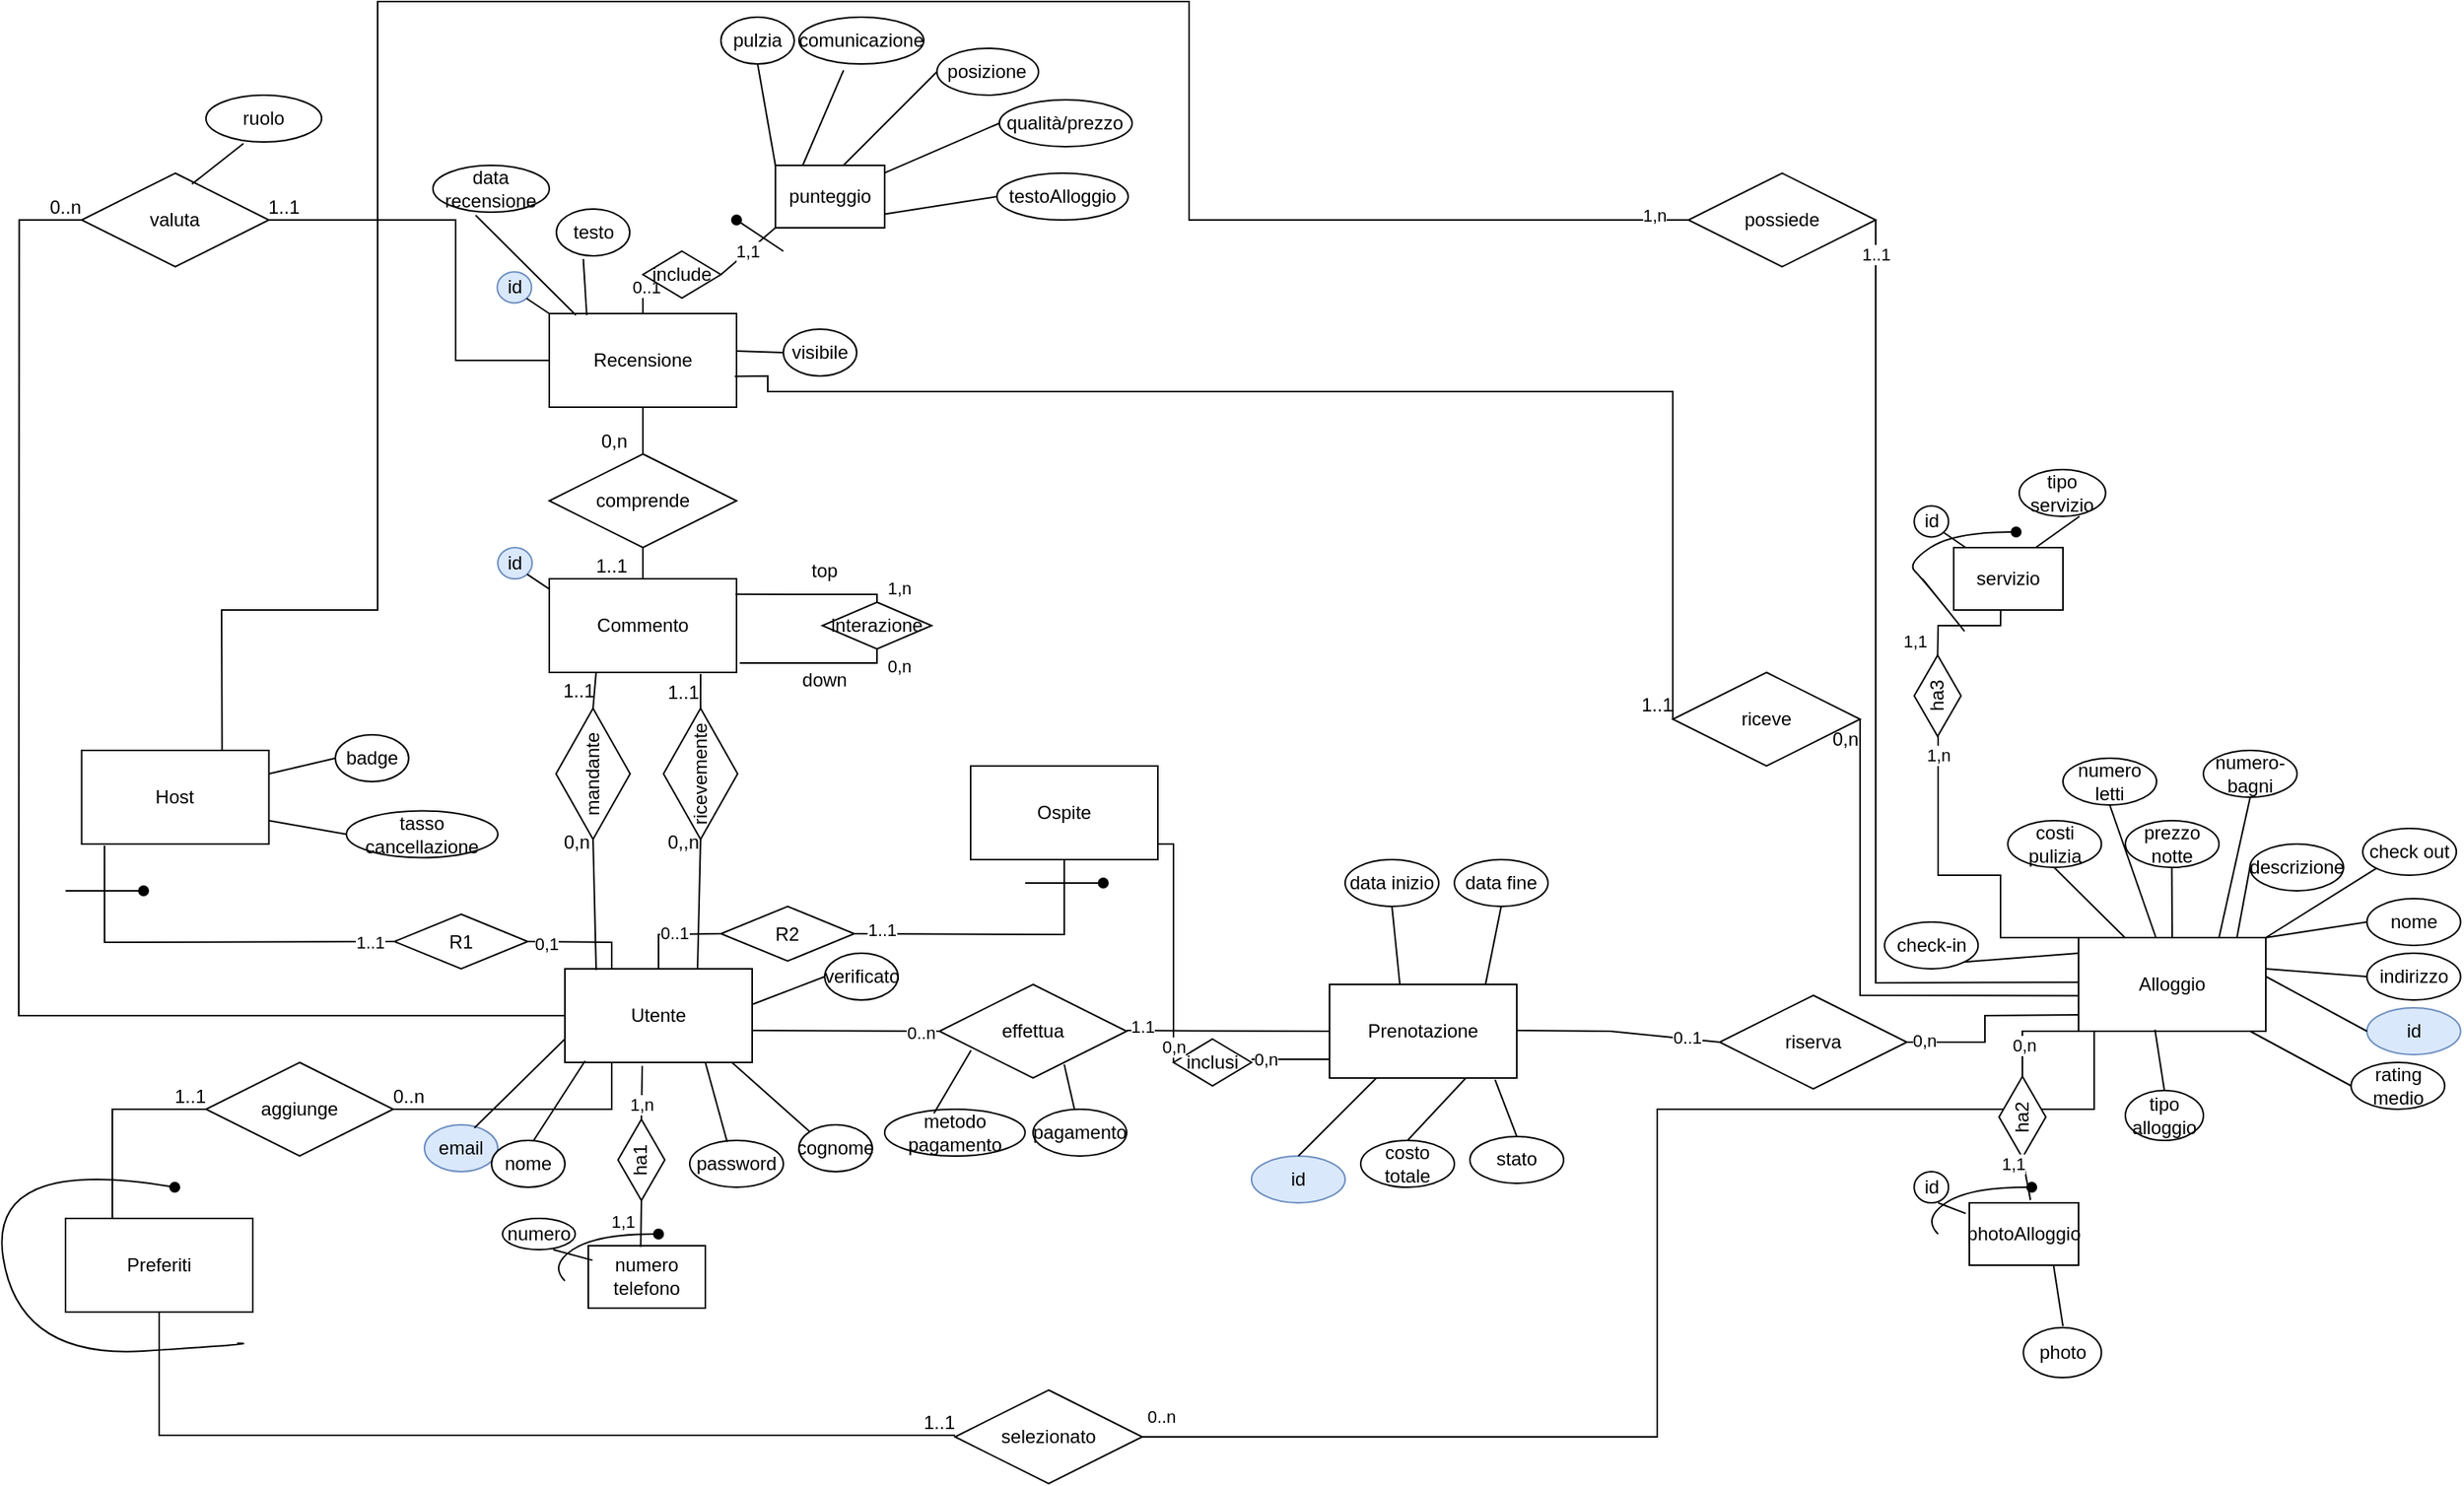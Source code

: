 <mxfile version="20.6.2" type="device"><diagram id="R2lEEEUBdFMjLlhIrx00" name="Page-1"><mxGraphModel dx="1195" dy="620" grid="1" gridSize="10" guides="1" tooltips="1" connect="1" arrows="1" fold="1" page="1" pageScale="1" pageWidth="850" pageHeight="1100" math="0" shadow="0" extFonts="Permanent Marker^https://fonts.googleapis.com/css?family=Permanent+Marker"><root><mxCell id="0"/><mxCell id="1" parent="0"/><mxCell id="AVyPvcWmfiNODIjCDEgU-160" value="aggiunge" style="shape=rhombus;perimeter=rhombusPerimeter;whiteSpace=wrap;html=1;align=center;" parent="1" vertex="1"><mxGeometry x="150" y="820" width="120" height="60" as="geometry"/></mxCell><mxCell id="AVyPvcWmfiNODIjCDEgU-11" value="Alloggio" style="rounded=0;whiteSpace=wrap;html=1;" parent="1" vertex="1"><mxGeometry x="1350.0" y="740" width="120" height="60" as="geometry"/></mxCell><mxCell id="AVyPvcWmfiNODIjCDEgU-12" value="Host" style="rounded=0;whiteSpace=wrap;html=1;" parent="1" vertex="1"><mxGeometry x="70.31" y="620" width="120" height="60" as="geometry"/></mxCell><mxCell id="AVyPvcWmfiNODIjCDEgU-14" value="Ospite" style="rounded=0;whiteSpace=wrap;html=1;" parent="1" vertex="1"><mxGeometry x="640" y="630" width="120" height="60" as="geometry"/></mxCell><mxCell id="AVyPvcWmfiNODIjCDEgU-17" value="Utente" style="rounded=0;whiteSpace=wrap;html=1;" parent="1" vertex="1"><mxGeometry x="380" y="760" width="120" height="60" as="geometry"/></mxCell><mxCell id="AVyPvcWmfiNODIjCDEgU-19" value="Prenotazione" style="rounded=0;whiteSpace=wrap;html=1;" parent="1" vertex="1"><mxGeometry x="870" y="770" width="120" height="60" as="geometry"/></mxCell><mxCell id="AVyPvcWmfiNODIjCDEgU-21" value="Recensione" style="rounded=0;whiteSpace=wrap;html=1;" parent="1" vertex="1"><mxGeometry x="370" y="340" width="120" height="60" as="geometry"/></mxCell><mxCell id="AVyPvcWmfiNODIjCDEgU-26" value="Preferiti" style="rounded=0;whiteSpace=wrap;html=1;" parent="1" vertex="1"><mxGeometry x="60" y="920" width="120" height="60" as="geometry"/></mxCell><mxCell id="AVyPvcWmfiNODIjCDEgU-47" value="email" style="ellipse;whiteSpace=wrap;html=1;align=center;fillColor=#dae8fc;strokeColor=#6c8ebf;" parent="1" vertex="1"><mxGeometry x="290" y="860" width="47" height="30" as="geometry"/></mxCell><mxCell id="AVyPvcWmfiNODIjCDEgU-48" value="nome" style="ellipse;whiteSpace=wrap;html=1;align=center;" parent="1" vertex="1"><mxGeometry x="333" y="870" width="47" height="30" as="geometry"/></mxCell><mxCell id="AVyPvcWmfiNODIjCDEgU-49" value="cognome" style="ellipse;whiteSpace=wrap;html=1;align=center;" parent="1" vertex="1"><mxGeometry x="530" y="860" width="47" height="30" as="geometry"/></mxCell><mxCell id="AVyPvcWmfiNODIjCDEgU-50" value="password" style="ellipse;whiteSpace=wrap;html=1;align=center;" parent="1" vertex="1"><mxGeometry x="460" y="870" width="60" height="30" as="geometry"/></mxCell><mxCell id="AVyPvcWmfiNODIjCDEgU-54" value="" style="endArrow=none;html=1;rounded=0;entryX=0;entryY=0.75;entryDx=0;entryDy=0;exitX=0.681;exitY=0.067;exitDx=0;exitDy=0;exitPerimeter=0;" parent="1" source="AVyPvcWmfiNODIjCDEgU-47" target="AVyPvcWmfiNODIjCDEgU-17" edge="1"><mxGeometry relative="1" as="geometry"><mxPoint x="337" y="874.55" as="sourcePoint"/><mxPoint x="380" y="880" as="targetPoint"/><Array as="points"/></mxGeometry></mxCell><mxCell id="AVyPvcWmfiNODIjCDEgU-55" value="" style="endArrow=none;html=1;rounded=0;entryX=0.108;entryY=0.983;entryDx=0;entryDy=0;entryPerimeter=0;" parent="1" target="AVyPvcWmfiNODIjCDEgU-17" edge="1"><mxGeometry relative="1" as="geometry"><mxPoint x="360" y="870" as="sourcePoint"/><mxPoint x="390" y="900" as="targetPoint"/><Array as="points"/></mxGeometry></mxCell><mxCell id="AVyPvcWmfiNODIjCDEgU-56" value="" style="endArrow=none;html=1;rounded=0;entryX=0;entryY=0;entryDx=0;entryDy=0;exitX=0.892;exitY=1;exitDx=0;exitDy=0;exitPerimeter=0;" parent="1" source="AVyPvcWmfiNODIjCDEgU-17" target="AVyPvcWmfiNODIjCDEgU-49" edge="1"><mxGeometry relative="1" as="geometry"><mxPoint x="480" y="886.48" as="sourcePoint"/><mxPoint x="543.853" y="900.004" as="targetPoint"/><Array as="points"/></mxGeometry></mxCell><mxCell id="AVyPvcWmfiNODIjCDEgU-57" value="" style="endArrow=none;html=1;rounded=0;entryX=0.4;entryY=0.033;entryDx=0;entryDy=0;exitX=0.75;exitY=1;exitDx=0;exitDy=0;entryPerimeter=0;" parent="1" source="AVyPvcWmfiNODIjCDEgU-17" target="AVyPvcWmfiNODIjCDEgU-50" edge="1"><mxGeometry relative="1" as="geometry"><mxPoint x="510" y="900" as="sourcePoint"/><mxPoint x="540.0" y="885" as="targetPoint"/><Array as="points"/></mxGeometry></mxCell><mxCell id="AVyPvcWmfiNODIjCDEgU-58" value="verificato" style="ellipse;whiteSpace=wrap;html=1;align=center;" parent="1" vertex="1"><mxGeometry x="546.5" y="750" width="47" height="30" as="geometry"/></mxCell><mxCell id="AVyPvcWmfiNODIjCDEgU-59" value="" style="endArrow=none;html=1;rounded=0;entryX=0;entryY=0.5;entryDx=0;entryDy=0;exitX=1.005;exitY=0.377;exitDx=0;exitDy=0;exitPerimeter=0;" parent="1" source="AVyPvcWmfiNODIjCDEgU-17" target="AVyPvcWmfiNODIjCDEgU-58" edge="1"><mxGeometry relative="1" as="geometry"><mxPoint x="500" y="770" as="sourcePoint"/><mxPoint x="563.853" y="760.004" as="targetPoint"/><Array as="points"/></mxGeometry></mxCell><mxCell id="AVyPvcWmfiNODIjCDEgU-61" value="effettua" style="shape=rhombus;perimeter=rhombusPerimeter;whiteSpace=wrap;html=1;align=center;" parent="1" vertex="1"><mxGeometry x="620" y="770" width="120" height="60" as="geometry"/></mxCell><mxCell id="AVyPvcWmfiNODIjCDEgU-62" value="riserva" style="shape=rhombus;perimeter=rhombusPerimeter;whiteSpace=wrap;html=1;align=center;" parent="1" vertex="1"><mxGeometry x="1120" y="777" width="120" height="60" as="geometry"/></mxCell><mxCell id="AVyPvcWmfiNODIjCDEgU-63" value="pagamento" style="ellipse;whiteSpace=wrap;html=1;align=center;" parent="1" vertex="1"><mxGeometry x="680.0" y="850" width="60" height="30" as="geometry"/></mxCell><mxCell id="AVyPvcWmfiNODIjCDEgU-64" value="" style="endArrow=none;html=1;rounded=0;exitX=0.852;exitY=0.655;exitDx=0;exitDy=0;exitPerimeter=0;" parent="1" target="AVyPvcWmfiNODIjCDEgU-63" edge="1"><mxGeometry relative="1" as="geometry"><mxPoint x="700.0" y="821.3" as="sourcePoint"/><mxPoint x="754.76" y="800" as="targetPoint"/><Array as="points"/></mxGeometry></mxCell><mxCell id="AVyPvcWmfiNODIjCDEgU-69" value="" style="endArrow=none;html=1;rounded=0;" parent="1" edge="1"><mxGeometry relative="1" as="geometry"><mxPoint x="500" y="799.55" as="sourcePoint"/><mxPoint x="620" y="800" as="targetPoint"/></mxGeometry></mxCell><mxCell id="Gj73CBvljKfEd9_Tc63P-2" value="0..n" style="edgeLabel;html=1;align=center;verticalAlign=middle;resizable=0;points=[];" parent="AVyPvcWmfiNODIjCDEgU-69" vertex="1" connectable="0"><mxGeometry x="0.8" y="-1" relative="1" as="geometry"><mxPoint as="offset"/></mxGeometry></mxCell><mxCell id="AVyPvcWmfiNODIjCDEgU-70" value="" style="endArrow=none;html=1;rounded=0;entryX=0;entryY=0.5;entryDx=0;entryDy=0;" parent="1" target="AVyPvcWmfiNODIjCDEgU-19" edge="1"><mxGeometry relative="1" as="geometry"><mxPoint x="740" y="799.55" as="sourcePoint"/><mxPoint x="860" y="800" as="targetPoint"/></mxGeometry></mxCell><mxCell id="Gj73CBvljKfEd9_Tc63P-1" value="1.1" style="edgeLabel;html=1;align=center;verticalAlign=middle;resizable=0;points=[];" parent="AVyPvcWmfiNODIjCDEgU-70" vertex="1" connectable="0"><mxGeometry x="-0.846" y="3" relative="1" as="geometry"><mxPoint as="offset"/></mxGeometry></mxCell><mxCell id="AVyPvcWmfiNODIjCDEgU-72" value="" style="endArrow=none;html=1;rounded=0;entryX=0;entryY=0.5;entryDx=0;entryDy=0;" parent="1" target="AVyPvcWmfiNODIjCDEgU-62" edge="1"><mxGeometry relative="1" as="geometry"><mxPoint x="990" y="799.55" as="sourcePoint"/><mxPoint x="1120" y="800" as="targetPoint"/><Array as="points"><mxPoint x="1050" y="800"/></Array></mxGeometry></mxCell><mxCell id="Gj73CBvljKfEd9_Tc63P-3" value="0..1" style="edgeLabel;html=1;align=center;verticalAlign=middle;resizable=0;points=[];" parent="AVyPvcWmfiNODIjCDEgU-72" vertex="1" connectable="0"><mxGeometry x="0.675" y="1" relative="1" as="geometry"><mxPoint as="offset"/></mxGeometry></mxCell><mxCell id="AVyPvcWmfiNODIjCDEgU-73" value="" style="endArrow=none;html=1;rounded=0;exitX=1;exitY=0.5;exitDx=0;exitDy=0;" parent="1" source="AVyPvcWmfiNODIjCDEgU-62" edge="1"><mxGeometry relative="1" as="geometry"><mxPoint x="1250" y="789.09" as="sourcePoint"/><mxPoint x="1350" y="789.54" as="targetPoint"/><Array as="points"><mxPoint x="1290" y="807"/><mxPoint x="1290" y="790"/></Array></mxGeometry></mxCell><mxCell id="Gj73CBvljKfEd9_Tc63P-4" value="0,n" style="edgeLabel;html=1;align=center;verticalAlign=middle;resizable=0;points=[];" parent="AVyPvcWmfiNODIjCDEgU-73" vertex="1" connectable="0"><mxGeometry x="-0.827" y="1" relative="1" as="geometry"><mxPoint as="offset"/></mxGeometry></mxCell><mxCell id="AVyPvcWmfiNODIjCDEgU-89" value="indirizzo" style="ellipse;whiteSpace=wrap;html=1;align=center;" parent="1" vertex="1"><mxGeometry x="1534.82" y="750" width="60" height="30" as="geometry"/></mxCell><mxCell id="AVyPvcWmfiNODIjCDEgU-90" value="" style="endArrow=none;html=1;rounded=0;entryX=0;entryY=0.5;entryDx=0;entryDy=0;exitX=1;exitY=0.5;exitDx=0;exitDy=0;" parent="1" target="AVyPvcWmfiNODIjCDEgU-89" edge="1"><mxGeometry relative="1" as="geometry"><mxPoint x="1470" y="760" as="sourcePoint"/><mxPoint x="1544.76" y="700" as="targetPoint"/><Array as="points"/></mxGeometry></mxCell><mxCell id="AVyPvcWmfiNODIjCDEgU-93" value="nome" style="ellipse;whiteSpace=wrap;html=1;align=center;" parent="1" vertex="1"><mxGeometry x="1534.82" y="715" width="60" height="30" as="geometry"/></mxCell><mxCell id="AVyPvcWmfiNODIjCDEgU-94" value="" style="endArrow=none;html=1;rounded=0;entryX=0;entryY=0.5;entryDx=0;entryDy=0;exitX=1;exitY=0.5;exitDx=0;exitDy=0;" parent="1" target="AVyPvcWmfiNODIjCDEgU-93" edge="1"><mxGeometry relative="1" as="geometry"><mxPoint x="1470" y="740" as="sourcePoint"/><mxPoint x="1544.76" y="680" as="targetPoint"/><Array as="points"/></mxGeometry></mxCell><mxCell id="AVyPvcWmfiNODIjCDEgU-95" value="descrizione" style="ellipse;whiteSpace=wrap;html=1;align=center;" parent="1" vertex="1"><mxGeometry x="1459.82" y="680" width="60" height="30" as="geometry"/></mxCell><mxCell id="AVyPvcWmfiNODIjCDEgU-96" value="" style="endArrow=none;html=1;rounded=0;entryX=0;entryY=0.5;entryDx=0;entryDy=0;exitX=0.846;exitY=-0.002;exitDx=0;exitDy=0;exitPerimeter=0;" parent="1" source="AVyPvcWmfiNODIjCDEgU-11" target="AVyPvcWmfiNODIjCDEgU-95" edge="1"><mxGeometry relative="1" as="geometry"><mxPoint x="1395" y="705" as="sourcePoint"/><mxPoint x="1469.76" y="645" as="targetPoint"/><Array as="points"/></mxGeometry></mxCell><mxCell id="AVyPvcWmfiNODIjCDEgU-97" value="prezzo notte" style="ellipse;whiteSpace=wrap;html=1;align=center;" parent="1" vertex="1"><mxGeometry x="1380.0" y="665" width="60" height="30" as="geometry"/></mxCell><mxCell id="AVyPvcWmfiNODIjCDEgU-98" value="" style="endArrow=none;html=1;rounded=0;entryX=0;entryY=0.5;entryDx=0;entryDy=0;exitX=0.5;exitY=0;exitDx=0;exitDy=0;" parent="1" source="AVyPvcWmfiNODIjCDEgU-11" edge="1"><mxGeometry relative="1" as="geometry"><mxPoint x="1401.47" y="740.0" as="sourcePoint"/><mxPoint x="1409.77" y="695.12" as="targetPoint"/><Array as="points"/></mxGeometry></mxCell><mxCell id="AVyPvcWmfiNODIjCDEgU-99" value="costi pulizia" style="ellipse;whiteSpace=wrap;html=1;align=center;" parent="1" vertex="1"><mxGeometry x="1304.66" y="665" width="60" height="30" as="geometry"/></mxCell><mxCell id="AVyPvcWmfiNODIjCDEgU-100" value="" style="endArrow=none;html=1;rounded=0;entryX=0;entryY=0.5;entryDx=0;entryDy=0;" parent="1" source="AVyPvcWmfiNODIjCDEgU-11" edge="1"><mxGeometry relative="1" as="geometry"><mxPoint x="1334.66" y="740" as="sourcePoint"/><mxPoint x="1334.43" y="695.12" as="targetPoint"/><Array as="points"/></mxGeometry></mxCell><mxCell id="AVyPvcWmfiNODIjCDEgU-113" value="numero-bagni" style="ellipse;whiteSpace=wrap;html=1;align=center;" parent="1" vertex="1"><mxGeometry x="1430.0" y="620" width="60" height="30" as="geometry"/></mxCell><mxCell id="AVyPvcWmfiNODIjCDEgU-114" value="" style="endArrow=none;html=1;rounded=0;entryX=0.5;entryY=1;entryDx=0;entryDy=0;exitX=0.75;exitY=0;exitDx=0;exitDy=0;" parent="1" source="AVyPvcWmfiNODIjCDEgU-11" target="AVyPvcWmfiNODIjCDEgU-113" edge="1"><mxGeometry relative="1" as="geometry"><mxPoint x="1440" y="730" as="sourcePoint"/><mxPoint x="1490" y="655" as="targetPoint"/></mxGeometry></mxCell><mxCell id="AVyPvcWmfiNODIjCDEgU-115" value="" style="resizable=0;html=1;align=right;verticalAlign=bottom;" parent="AVyPvcWmfiNODIjCDEgU-114" connectable="0" vertex="1"><mxGeometry x="1" relative="1" as="geometry"/></mxCell><mxCell id="AVyPvcWmfiNODIjCDEgU-116" value="numero letti" style="ellipse;whiteSpace=wrap;html=1;align=center;" parent="1" vertex="1"><mxGeometry x="1340.0" y="625" width="60" height="30" as="geometry"/></mxCell><mxCell id="AVyPvcWmfiNODIjCDEgU-117" value="" style="endArrow=none;html=1;rounded=0;entryX=0.5;entryY=1;entryDx=0;entryDy=0;" parent="1" source="AVyPvcWmfiNODIjCDEgU-11" target="AVyPvcWmfiNODIjCDEgU-116" edge="1"><mxGeometry relative="1" as="geometry"><mxPoint x="1350" y="745" as="sourcePoint"/><mxPoint x="1400" y="660" as="targetPoint"/></mxGeometry></mxCell><mxCell id="AVyPvcWmfiNODIjCDEgU-118" value="" style="resizable=0;html=1;align=right;verticalAlign=bottom;" parent="AVyPvcWmfiNODIjCDEgU-117" connectable="0" vertex="1"><mxGeometry x="1" relative="1" as="geometry"/></mxCell><mxCell id="AVyPvcWmfiNODIjCDEgU-121" value="check-in" style="ellipse;whiteSpace=wrap;html=1;align=center;" parent="1" vertex="1"><mxGeometry x="1225.66" y="730" width="60" height="30" as="geometry"/></mxCell><mxCell id="AVyPvcWmfiNODIjCDEgU-122" value="" style="endArrow=none;html=1;rounded=0;entryX=1;entryY=1;entryDx=0;entryDy=0;" parent="1" target="AVyPvcWmfiNODIjCDEgU-121" edge="1"><mxGeometry relative="1" as="geometry"><mxPoint x="1350" y="750" as="sourcePoint"/><mxPoint x="1304.66" y="685" as="targetPoint"/></mxGeometry></mxCell><mxCell id="AVyPvcWmfiNODIjCDEgU-123" value="" style="resizable=0;html=1;align=right;verticalAlign=bottom;" parent="AVyPvcWmfiNODIjCDEgU-122" connectable="0" vertex="1"><mxGeometry x="1" relative="1" as="geometry"/></mxCell><mxCell id="AVyPvcWmfiNODIjCDEgU-124" value="check out" style="ellipse;whiteSpace=wrap;html=1;align=center;" parent="1" vertex="1"><mxGeometry x="1532.11" y="670" width="60" height="30" as="geometry"/></mxCell><mxCell id="AVyPvcWmfiNODIjCDEgU-125" value="" style="endArrow=none;html=1;rounded=0;entryX=0;entryY=1;entryDx=0;entryDy=0;exitX=1;exitY=0;exitDx=0;exitDy=0;" parent="1" source="AVyPvcWmfiNODIjCDEgU-11" target="AVyPvcWmfiNODIjCDEgU-124" edge="1"><mxGeometry relative="1" as="geometry"><mxPoint x="1647.41" y="770.02" as="sourcePoint"/><mxPoint x="1592.11" y="705" as="targetPoint"/></mxGeometry></mxCell><mxCell id="AVyPvcWmfiNODIjCDEgU-126" value="" style="resizable=0;html=1;align=right;verticalAlign=bottom;" parent="AVyPvcWmfiNODIjCDEgU-125" connectable="0" vertex="1"><mxGeometry x="1" relative="1" as="geometry"/></mxCell><mxCell id="AVyPvcWmfiNODIjCDEgU-131" value="rating medio" style="ellipse;whiteSpace=wrap;html=1;align=center;" parent="1" vertex="1"><mxGeometry x="1524.64" y="820" width="60" height="30" as="geometry"/></mxCell><mxCell id="AVyPvcWmfiNODIjCDEgU-132" value="" style="endArrow=none;html=1;rounded=0;entryX=0;entryY=0.5;entryDx=0;entryDy=0;" parent="1" target="AVyPvcWmfiNODIjCDEgU-131" edge="1"><mxGeometry relative="1" as="geometry"><mxPoint x="1460" y="800" as="sourcePoint"/><mxPoint x="1534.58" y="760" as="targetPoint"/><Array as="points"/></mxGeometry></mxCell><mxCell id="AVyPvcWmfiNODIjCDEgU-137" value="data inizio" style="ellipse;whiteSpace=wrap;html=1;align=center;" parent="1" vertex="1"><mxGeometry x="880.0" y="690" width="60" height="30" as="geometry"/></mxCell><mxCell id="AVyPvcWmfiNODIjCDEgU-138" value="" style="endArrow=none;html=1;rounded=0;entryX=0.5;entryY=1;entryDx=0;entryDy=0;" parent="1" target="AVyPvcWmfiNODIjCDEgU-137" edge="1"><mxGeometry relative="1" as="geometry"><mxPoint x="915.064" y="770" as="sourcePoint"/><mxPoint x="869.77" y="725.12" as="targetPoint"/><Array as="points"/></mxGeometry></mxCell><mxCell id="AVyPvcWmfiNODIjCDEgU-139" value="data fine" style="ellipse;whiteSpace=wrap;html=1;align=center;" parent="1" vertex="1"><mxGeometry x="950.0" y="690" width="60" height="30" as="geometry"/></mxCell><mxCell id="AVyPvcWmfiNODIjCDEgU-140" value="" style="endArrow=none;html=1;rounded=0;entryX=0.5;entryY=1;entryDx=0;entryDy=0;exitX=0.833;exitY=0;exitDx=0;exitDy=0;exitPerimeter=0;" parent="1" source="AVyPvcWmfiNODIjCDEgU-19" target="AVyPvcWmfiNODIjCDEgU-139" edge="1"><mxGeometry relative="1" as="geometry"><mxPoint x="985.064" y="770" as="sourcePoint"/><mxPoint x="939.77" y="725.12" as="targetPoint"/><Array as="points"/></mxGeometry></mxCell><mxCell id="AVyPvcWmfiNODIjCDEgU-149" value="costo totale" style="ellipse;whiteSpace=wrap;html=1;align=center;" parent="1" vertex="1"><mxGeometry x="890.0" y="870" width="60" height="30" as="geometry"/></mxCell><mxCell id="AVyPvcWmfiNODIjCDEgU-150" value="" style="endArrow=none;html=1;rounded=0;entryX=0;entryY=0.5;entryDx=0;entryDy=0;exitX=0.5;exitY=0;exitDx=0;exitDy=0;" parent="1" source="AVyPvcWmfiNODIjCDEgU-149" edge="1"><mxGeometry relative="1" as="geometry"><mxPoint x="1002.644" y="874.88" as="sourcePoint"/><mxPoint x="957.35" y="830.0" as="targetPoint"/><Array as="points"/></mxGeometry></mxCell><mxCell id="AVyPvcWmfiNODIjCDEgU-156" value="metodo pagamento" style="ellipse;whiteSpace=wrap;html=1;align=center;" parent="1" vertex="1"><mxGeometry x="584.91" y="850" width="90" height="30" as="geometry"/></mxCell><mxCell id="AVyPvcWmfiNODIjCDEgU-157" value="" style="endArrow=none;html=1;rounded=0;entryX=0.351;entryY=0.086;entryDx=0;entryDy=0;exitX=0.169;exitY=0.704;exitDx=0;exitDy=0;entryPerimeter=0;exitPerimeter=0;" parent="1" source="AVyPvcWmfiNODIjCDEgU-61" target="AVyPvcWmfiNODIjCDEgU-156" edge="1"><mxGeometry relative="1" as="geometry"><mxPoint x="720" y="840" as="sourcePoint"/><mxPoint x="741.76" y="845" as="targetPoint"/><Array as="points"/></mxGeometry></mxCell><mxCell id="AVyPvcWmfiNODIjCDEgU-158" value="" style="endArrow=none;html=1;rounded=0;exitX=0.25;exitY=1;exitDx=0;exitDy=0;" parent="1" source="AVyPvcWmfiNODIjCDEgU-17" edge="1"><mxGeometry relative="1" as="geometry"><mxPoint x="410" y="850" as="sourcePoint"/><mxPoint x="270" y="850" as="targetPoint"/><Array as="points"><mxPoint x="410" y="850"/></Array></mxGeometry></mxCell><mxCell id="AVyPvcWmfiNODIjCDEgU-159" value="0..n" style="resizable=0;html=1;align=right;verticalAlign=bottom;" parent="AVyPvcWmfiNODIjCDEgU-158" connectable="0" vertex="1"><mxGeometry x="1" relative="1" as="geometry"><mxPoint x="20" as="offset"/></mxGeometry></mxCell><mxCell id="AVyPvcWmfiNODIjCDEgU-161" value="" style="endArrow=none;html=1;rounded=0;entryX=0;entryY=0.5;entryDx=0;entryDy=0;exitX=0.25;exitY=0;exitDx=0;exitDy=0;" parent="1" source="AVyPvcWmfiNODIjCDEgU-26" target="AVyPvcWmfiNODIjCDEgU-160" edge="1"><mxGeometry relative="1" as="geometry"><mxPoint x="120" y="900" as="sourcePoint"/><mxPoint x="280" y="900" as="targetPoint"/><Array as="points"><mxPoint x="90" y="850"/></Array></mxGeometry></mxCell><mxCell id="AVyPvcWmfiNODIjCDEgU-162" value="1..1" style="resizable=0;html=1;align=right;verticalAlign=bottom;" parent="AVyPvcWmfiNODIjCDEgU-161" connectable="0" vertex="1"><mxGeometry x="1" relative="1" as="geometry"/></mxCell><mxCell id="AVyPvcWmfiNODIjCDEgU-166" value="riceve" style="shape=rhombus;perimeter=rhombusPerimeter;whiteSpace=wrap;html=1;align=center;fontStyle=0;fillColor=default;" parent="1" vertex="1"><mxGeometry x="1090" y="570" width="120" height="60" as="geometry"/></mxCell><mxCell id="AVyPvcWmfiNODIjCDEgU-168" value="" style="endArrow=none;html=1;rounded=0;" parent="1" edge="1"><mxGeometry relative="1" as="geometry"><mxPoint x="750" y="1060" as="sourcePoint"/><mxPoint x="1360" y="799.54" as="targetPoint"/><Array as="points"><mxPoint x="1080" y="1060"/><mxPoint x="1080" y="850"/><mxPoint x="1300" y="850"/><mxPoint x="1360" y="850"/></Array></mxGeometry></mxCell><mxCell id="AVyPvcWmfiNODIjCDEgU-170" value="0..n" style="edgeLabel;html=1;align=center;verticalAlign=middle;resizable=0;points=[];" parent="AVyPvcWmfiNODIjCDEgU-168" vertex="1" connectable="0"><mxGeometry x="-0.96" y="-2" relative="1" as="geometry"><mxPoint x="-6" y="-15" as="offset"/></mxGeometry></mxCell><mxCell id="AVyPvcWmfiNODIjCDEgU-169" value="selezionato" style="shape=rhombus;perimeter=rhombusPerimeter;whiteSpace=wrap;html=1;align=center;" parent="1" vertex="1"><mxGeometry x="630" y="1030" width="120" height="60" as="geometry"/></mxCell><mxCell id="AVyPvcWmfiNODIjCDEgU-171" value="" style="endArrow=none;html=1;rounded=0;exitX=0.5;exitY=1;exitDx=0;exitDy=0;" parent="1" source="AVyPvcWmfiNODIjCDEgU-26" edge="1"><mxGeometry relative="1" as="geometry"><mxPoint x="100" y="990" as="sourcePoint"/><mxPoint x="630" y="1059" as="targetPoint"/><Array as="points"><mxPoint x="120" y="1059"/></Array></mxGeometry></mxCell><mxCell id="AVyPvcWmfiNODIjCDEgU-172" value="1..1" style="resizable=0;html=1;align=right;verticalAlign=bottom;" parent="AVyPvcWmfiNODIjCDEgU-171" connectable="0" vertex="1"><mxGeometry x="1" relative="1" as="geometry"/></mxCell><mxCell id="AVyPvcWmfiNODIjCDEgU-175" value="badge" style="ellipse;whiteSpace=wrap;html=1;align=center;" parent="1" vertex="1"><mxGeometry x="232.9" y="610" width="47" height="30" as="geometry"/></mxCell><mxCell id="AVyPvcWmfiNODIjCDEgU-195" value="valuta" style="shape=rhombus;perimeter=rhombusPerimeter;whiteSpace=wrap;html=1;align=center;" parent="1" vertex="1"><mxGeometry x="70.31" y="250" width="120" height="60" as="geometry"/></mxCell><mxCell id="AVyPvcWmfiNODIjCDEgU-196" value="" style="endArrow=none;html=1;rounded=0;entryX=1;entryY=0.5;entryDx=0;entryDy=0;exitX=0;exitY=0.5;exitDx=0;exitDy=0;" parent="1" source="AVyPvcWmfiNODIjCDEgU-21" target="AVyPvcWmfiNODIjCDEgU-195" edge="1"><mxGeometry relative="1" as="geometry"><mxPoint x="310" y="280" as="sourcePoint"/><mxPoint x="470" y="280" as="targetPoint"/><Array as="points"><mxPoint x="310" y="370"/><mxPoint x="310" y="280"/></Array></mxGeometry></mxCell><mxCell id="AVyPvcWmfiNODIjCDEgU-197" value="1..1" style="resizable=0;html=1;align=right;verticalAlign=bottom;" parent="AVyPvcWmfiNODIjCDEgU-196" connectable="0" vertex="1"><mxGeometry x="1" relative="1" as="geometry"><mxPoint x="20" as="offset"/></mxGeometry></mxCell><mxCell id="AVyPvcWmfiNODIjCDEgU-198" value="" style="endArrow=none;html=1;rounded=0;exitX=0;exitY=0.5;exitDx=0;exitDy=0;" parent="1" source="AVyPvcWmfiNODIjCDEgU-17" edge="1"><mxGeometry relative="1" as="geometry"><mxPoint x="30.31" y="820" as="sourcePoint"/><mxPoint x="70.31" y="280" as="targetPoint"/><Array as="points"><mxPoint x="30" y="790"/><mxPoint x="30.31" y="280"/></Array></mxGeometry></mxCell><mxCell id="AVyPvcWmfiNODIjCDEgU-199" value="0..n" style="resizable=0;html=1;align=right;verticalAlign=bottom;" parent="AVyPvcWmfiNODIjCDEgU-198" connectable="0" vertex="1"><mxGeometry x="1" relative="1" as="geometry"/></mxCell><mxCell id="fkJaImuDUojoxg7JcoZI-1" value="comprende" style="shape=rhombus;perimeter=rhombusPerimeter;whiteSpace=wrap;html=1;align=center;" parent="1" vertex="1"><mxGeometry x="370" y="430" width="120" height="60" as="geometry"/></mxCell><mxCell id="fkJaImuDUojoxg7JcoZI-6" value="visibile" style="ellipse;whiteSpace=wrap;html=1;align=center;" parent="1" vertex="1"><mxGeometry x="520" y="350" width="47" height="30" as="geometry"/></mxCell><mxCell id="fkJaImuDUojoxg7JcoZI-7" value="" style="endArrow=none;html=1;rounded=0;entryX=0;entryY=0.5;entryDx=0;entryDy=0;exitX=1;exitY=0.4;exitDx=0;exitDy=0;exitPerimeter=0;" parent="1" source="AVyPvcWmfiNODIjCDEgU-21" target="fkJaImuDUojoxg7JcoZI-6" edge="1"><mxGeometry relative="1" as="geometry"><mxPoint x="440" y="340" as="sourcePoint"/><mxPoint x="502.263" y="312.984" as="targetPoint"/><Array as="points"/></mxGeometry></mxCell><mxCell id="fkJaImuDUojoxg7JcoZI-13" value="" style="endArrow=none;html=1;rounded=0;entryX=0.5;entryY=1;entryDx=0;entryDy=0;startArrow=none;" parent="1" source="AVyPvcWmfiNODIjCDEgU-25" target="fkJaImuDUojoxg7JcoZI-1" edge="1"><mxGeometry relative="1" as="geometry"><mxPoint x="430" y="580" as="sourcePoint"/><mxPoint x="429.5" y="540" as="targetPoint"/></mxGeometry></mxCell><mxCell id="fkJaImuDUojoxg7JcoZI-14" value="1..1" style="resizable=0;html=1;align=right;verticalAlign=bottom;" parent="fkJaImuDUojoxg7JcoZI-13" connectable="0" vertex="1"><mxGeometry x="1" relative="1" as="geometry"><mxPoint x="-10" y="20" as="offset"/></mxGeometry></mxCell><mxCell id="fkJaImuDUojoxg7JcoZI-15" value="" style="endArrow=none;html=1;rounded=0;exitX=0.5;exitY=1;exitDx=0;exitDy=0;entryX=0.5;entryY=0;entryDx=0;entryDy=0;" parent="1" source="AVyPvcWmfiNODIjCDEgU-21" target="fkJaImuDUojoxg7JcoZI-1" edge="1"><mxGeometry relative="1" as="geometry"><mxPoint x="460" y="440" as="sourcePoint"/><mxPoint x="620" y="440" as="targetPoint"/></mxGeometry></mxCell><mxCell id="fkJaImuDUojoxg7JcoZI-16" value="0,n" style="resizable=0;html=1;align=right;verticalAlign=bottom;" parent="fkJaImuDUojoxg7JcoZI-15" connectable="0" vertex="1"><mxGeometry x="1" relative="1" as="geometry"><mxPoint x="-10" as="offset"/></mxGeometry></mxCell><mxCell id="AVyPvcWmfiNODIjCDEgU-25" value="Commento" style="rounded=0;whiteSpace=wrap;html=1;" parent="1" vertex="1"><mxGeometry x="370" y="510" width="120" height="60" as="geometry"/></mxCell><mxCell id="fkJaImuDUojoxg7JcoZI-19" value="ricevemente" style="shape=rhombus;perimeter=rhombusPerimeter;whiteSpace=wrap;html=1;align=center;rotation=-90;" parent="1" vertex="1"><mxGeometry x="425" y="611.25" width="83.9" height="47.5" as="geometry"/></mxCell><mxCell id="fkJaImuDUojoxg7JcoZI-20" value="mandante" style="shape=rhombus;perimeter=rhombusPerimeter;whiteSpace=wrap;html=1;align=center;rotation=-90;" parent="1" vertex="1"><mxGeometry x="356.1" y="611.25" width="83.9" height="47.5" as="geometry"/></mxCell><mxCell id="fkJaImuDUojoxg7JcoZI-23" value="" style="endArrow=none;html=1;rounded=0;exitX=1;exitY=0.5;exitDx=0;exitDy=0;entryX=0.25;entryY=1;entryDx=0;entryDy=0;" parent="1" source="fkJaImuDUojoxg7JcoZI-20" target="AVyPvcWmfiNODIjCDEgU-25" edge="1"><mxGeometry relative="1" as="geometry"><mxPoint x="371.91" y="599.5" as="sourcePoint"/><mxPoint x="402" y="570" as="targetPoint"/></mxGeometry></mxCell><mxCell id="fkJaImuDUojoxg7JcoZI-24" value="1..1" style="resizable=0;html=1;align=right;verticalAlign=bottom;" parent="fkJaImuDUojoxg7JcoZI-23" connectable="0" vertex="1"><mxGeometry x="1" relative="1" as="geometry"><mxPoint y="20" as="offset"/></mxGeometry></mxCell><mxCell id="fkJaImuDUojoxg7JcoZI-25" value="" style="resizable=0;html=1;align=right;verticalAlign=bottom;" parent="1" connectable="0" vertex="1"><mxGeometry x="449.999" y="600.0" as="geometry"/></mxCell><mxCell id="fkJaImuDUojoxg7JcoZI-26" value="" style="endArrow=none;html=1;rounded=0;exitX=1;exitY=0.5;exitDx=0;exitDy=0;entryX=0.808;entryY=1.017;entryDx=0;entryDy=0;entryPerimeter=0;" parent="1" source="fkJaImuDUojoxg7JcoZI-19" target="AVyPvcWmfiNODIjCDEgU-25" edge="1"><mxGeometry relative="1" as="geometry"><mxPoint x="411.95" y="614.3" as="sourcePoint"/><mxPoint x="412" y="590" as="targetPoint"/></mxGeometry></mxCell><mxCell id="fkJaImuDUojoxg7JcoZI-27" value="1..1" style="resizable=0;html=1;align=right;verticalAlign=bottom;" parent="fkJaImuDUojoxg7JcoZI-26" connectable="0" vertex="1"><mxGeometry x="1" relative="1" as="geometry"><mxPoint y="20" as="offset"/></mxGeometry></mxCell><mxCell id="fkJaImuDUojoxg7JcoZI-28" value="" style="endArrow=none;html=1;rounded=0;entryX=0;entryY=0.5;entryDx=0;entryDy=0;" parent="1" target="fkJaImuDUojoxg7JcoZI-19" edge="1"><mxGeometry relative="1" as="geometry"><mxPoint x="465" y="760" as="sourcePoint"/><mxPoint x="577" y="634.57" as="targetPoint"/></mxGeometry></mxCell><mxCell id="fkJaImuDUojoxg7JcoZI-29" value="0,,n" style="resizable=0;html=1;align=right;verticalAlign=bottom;" parent="fkJaImuDUojoxg7JcoZI-28" connectable="0" vertex="1"><mxGeometry x="1" relative="1" as="geometry"><mxPoint y="10" as="offset"/></mxGeometry></mxCell><mxCell id="fkJaImuDUojoxg7JcoZI-30" value="" style="endArrow=none;html=1;rounded=0;exitX=0.167;exitY=0.012;exitDx=0;exitDy=0;exitPerimeter=0;entryX=0;entryY=0.5;entryDx=0;entryDy=0;" parent="1" source="AVyPvcWmfiNODIjCDEgU-17" target="fkJaImuDUojoxg7JcoZI-20" edge="1"><mxGeometry relative="1" as="geometry"><mxPoint x="518.5" y="672.55" as="sourcePoint"/><mxPoint x="588.5" y="672.55" as="targetPoint"/></mxGeometry></mxCell><mxCell id="fkJaImuDUojoxg7JcoZI-31" value="0,n" style="resizable=0;html=1;align=right;verticalAlign=bottom;" parent="fkJaImuDUojoxg7JcoZI-30" connectable="0" vertex="1"><mxGeometry x="1" relative="1" as="geometry"><mxPoint x="-2" y="11" as="offset"/></mxGeometry></mxCell><mxCell id="fkJaImuDUojoxg7JcoZI-32" value="" style="endArrow=none;html=1;rounded=0;entryX=0;entryY=0.5;entryDx=0;entryDy=0;exitX=0.99;exitY=0.671;exitDx=0;exitDy=0;exitPerimeter=0;" parent="1" source="AVyPvcWmfiNODIjCDEgU-21" target="AVyPvcWmfiNODIjCDEgU-166" edge="1"><mxGeometry relative="1" as="geometry"><mxPoint x="490" y="550" as="sourcePoint"/><mxPoint x="1110" y="550" as="targetPoint"/><Array as="points"><mxPoint x="510" y="380"/><mxPoint x="510" y="390"/><mxPoint x="1090" y="390"/><mxPoint x="1090" y="550"/></Array></mxGeometry></mxCell><mxCell id="fkJaImuDUojoxg7JcoZI-33" value="1..1" style="resizable=0;html=1;align=right;verticalAlign=bottom;fillColor=default;" parent="fkJaImuDUojoxg7JcoZI-32" connectable="0" vertex="1"><mxGeometry x="1" relative="1" as="geometry"/></mxCell><mxCell id="fkJaImuDUojoxg7JcoZI-34" value="" style="endArrow=none;html=1;rounded=0;exitX=1;exitY=0.5;exitDx=0;exitDy=0;entryX=-0.001;entryY=0.621;entryDx=0;entryDy=0;entryPerimeter=0;" parent="1" source="AVyPvcWmfiNODIjCDEgU-166" target="AVyPvcWmfiNODIjCDEgU-11" edge="1"><mxGeometry relative="1" as="geometry"><mxPoint x="1040" y="660" as="sourcePoint"/><mxPoint x="1210" y="760" as="targetPoint"/><Array as="points"><mxPoint x="1210" y="777"/></Array></mxGeometry></mxCell><mxCell id="fkJaImuDUojoxg7JcoZI-35" value="" style="resizable=0;html=1;align=right;verticalAlign=bottom;fillColor=default;" parent="fkJaImuDUojoxg7JcoZI-34" connectable="0" vertex="1"><mxGeometry x="1" relative="1" as="geometry"><mxPoint x="-140" y="-147" as="offset"/></mxGeometry></mxCell><mxCell id="fstgYDO_GZ08Qckj0FVa-3" value="testo" style="ellipse;whiteSpace=wrap;html=1;align=center;" parent="1" vertex="1"><mxGeometry x="374.55" y="272.98" width="47" height="30" as="geometry"/></mxCell><mxCell id="fstgYDO_GZ08Qckj0FVa-4" value="" style="endArrow=none;html=1;rounded=0;entryX=0.367;entryY=1.067;entryDx=0;entryDy=0;exitX=0.2;exitY=0.017;exitDx=0;exitDy=0;exitPerimeter=0;entryPerimeter=0;" parent="1" source="AVyPvcWmfiNODIjCDEgU-21" target="fstgYDO_GZ08Qckj0FVa-3" edge="1"><mxGeometry relative="1" as="geometry"><mxPoint x="376.28" y="340" as="sourcePoint"/><mxPoint x="360.643" y="282.984" as="targetPoint"/><Array as="points"/></mxGeometry></mxCell><mxCell id="b9RnLbyTwWTDczv5JRxO-2" value="" style="endArrow=none;html=1;rounded=0;exitX=1;exitY=0.25;exitDx=0;exitDy=0;entryX=0;entryY=0.5;entryDx=0;entryDy=0;" parent="1" source="AVyPvcWmfiNODIjCDEgU-12" target="AVyPvcWmfiNODIjCDEgU-175" edge="1"><mxGeometry width="50" height="50" relative="1" as="geometry"><mxPoint x="200" y="670" as="sourcePoint"/><mxPoint x="250" y="620" as="targetPoint"/></mxGeometry></mxCell><mxCell id="EqKkw_4ohiaS2BcSsp8Y-2" value="tipo&lt;br&gt;alloggio" style="ellipse;whiteSpace=wrap;html=1;" parent="1" vertex="1"><mxGeometry x="1380" y="838" width="50" height="32" as="geometry"/></mxCell><mxCell id="EqKkw_4ohiaS2BcSsp8Y-3" value="" style="endArrow=none;html=1;rounded=0;entryX=0.408;entryY=0.983;entryDx=0;entryDy=0;entryPerimeter=0;exitX=0.5;exitY=0;exitDx=0;exitDy=0;" parent="1" source="EqKkw_4ohiaS2BcSsp8Y-2" target="AVyPvcWmfiNODIjCDEgU-11" edge="1"><mxGeometry width="50" height="50" relative="1" as="geometry"><mxPoint x="1150" y="950" as="sourcePoint"/><mxPoint x="1200" y="900" as="targetPoint"/></mxGeometry></mxCell><mxCell id="EqKkw_4ohiaS2BcSsp8Y-4" value="R1" style="shape=rhombus;perimeter=rhombusPerimeter;whiteSpace=wrap;html=1;align=center;" parent="1" vertex="1"><mxGeometry x="270.78" y="725" width="85.45" height="35" as="geometry"/></mxCell><mxCell id="EqKkw_4ohiaS2BcSsp8Y-5" value="R2" style="shape=rhombus;perimeter=rhombusPerimeter;whiteSpace=wrap;html=1;align=center;" parent="1" vertex="1"><mxGeometry x="480" y="720" width="85.45" height="35" as="geometry"/></mxCell><mxCell id="EqKkw_4ohiaS2BcSsp8Y-6" value="" style="endArrow=none;html=1;rounded=0;entryX=0.122;entryY=1.017;entryDx=0;entryDy=0;entryPerimeter=0;exitX=0;exitY=0.5;exitDx=0;exitDy=0;" parent="1" source="EqKkw_4ohiaS2BcSsp8Y-4" target="AVyPvcWmfiNODIjCDEgU-12" edge="1"><mxGeometry width="50" height="50" relative="1" as="geometry"><mxPoint x="85" y="750" as="sourcePoint"/><mxPoint x="130" y="720" as="targetPoint"/><Array as="points"><mxPoint x="85" y="743"/></Array></mxGeometry></mxCell><mxCell id="EqKkw_4ohiaS2BcSsp8Y-9" value="1..1" style="edgeLabel;html=1;align=center;verticalAlign=middle;resizable=0;points=[];" parent="EqKkw_4ohiaS2BcSsp8Y-6" vertex="1" connectable="0"><mxGeometry x="-0.865" relative="1" as="geometry"><mxPoint as="offset"/></mxGeometry></mxCell><mxCell id="EqKkw_4ohiaS2BcSsp8Y-7" value="" style="endArrow=none;html=1;rounded=0;exitX=1;exitY=0.5;exitDx=0;exitDy=0;entryX=0.25;entryY=0;entryDx=0;entryDy=0;" parent="1" source="EqKkw_4ohiaS2BcSsp8Y-4" target="AVyPvcWmfiNODIjCDEgU-17" edge="1"><mxGeometry width="50" height="50" relative="1" as="geometry"><mxPoint x="370" y="770" as="sourcePoint"/><mxPoint x="420" y="743" as="targetPoint"/><Array as="points"><mxPoint x="410" y="743"/></Array></mxGeometry></mxCell><mxCell id="EqKkw_4ohiaS2BcSsp8Y-8" value="0,1" style="edgeLabel;html=1;align=center;verticalAlign=middle;resizable=0;points=[];" parent="EqKkw_4ohiaS2BcSsp8Y-7" vertex="1" connectable="0"><mxGeometry x="-0.667" y="-1" relative="1" as="geometry"><mxPoint as="offset"/></mxGeometry></mxCell><mxCell id="EqKkw_4ohiaS2BcSsp8Y-10" value="" style="endArrow=none;html=1;rounded=0;entryX=0;entryY=0.5;entryDx=0;entryDy=0;" parent="1" target="EqKkw_4ohiaS2BcSsp8Y-5" edge="1"><mxGeometry width="50" height="50" relative="1" as="geometry"><mxPoint x="440" y="760" as="sourcePoint"/><mxPoint x="490" y="720" as="targetPoint"/><Array as="points"><mxPoint x="440" y="738"/></Array></mxGeometry></mxCell><mxCell id="EqKkw_4ohiaS2BcSsp8Y-12" value="0..1" style="edgeLabel;html=1;align=center;verticalAlign=middle;resizable=0;points=[];" parent="EqKkw_4ohiaS2BcSsp8Y-10" vertex="1" connectable="0"><mxGeometry x="0.033" y="1" relative="1" as="geometry"><mxPoint as="offset"/></mxGeometry></mxCell><mxCell id="EqKkw_4ohiaS2BcSsp8Y-11" value="" style="endArrow=none;html=1;rounded=0;entryX=0.5;entryY=1;entryDx=0;entryDy=0;exitX=1;exitY=0.5;exitDx=0;exitDy=0;" parent="1" source="EqKkw_4ohiaS2BcSsp8Y-5" target="AVyPvcWmfiNODIjCDEgU-14" edge="1"><mxGeometry width="50" height="50" relative="1" as="geometry"><mxPoint x="620" y="770" as="sourcePoint"/><mxPoint x="670" y="720" as="targetPoint"/><Array as="points"><mxPoint x="700" y="738"/></Array></mxGeometry></mxCell><mxCell id="EqKkw_4ohiaS2BcSsp8Y-13" value="1..1" style="edgeLabel;html=1;align=center;verticalAlign=middle;resizable=0;points=[];" parent="EqKkw_4ohiaS2BcSsp8Y-11" vertex="1" connectable="0"><mxGeometry x="-0.808" y="3" relative="1" as="geometry"><mxPoint as="offset"/></mxGeometry></mxCell><mxCell id="EqKkw_4ohiaS2BcSsp8Y-14" value="" style="endArrow=oval;html=1;rounded=0;endFill=1;" parent="1" edge="1"><mxGeometry width="50" height="50" relative="1" as="geometry"><mxPoint x="60" y="710" as="sourcePoint"/><mxPoint x="110" y="710" as="targetPoint"/></mxGeometry></mxCell><mxCell id="EqKkw_4ohiaS2BcSsp8Y-15" value="" style="endArrow=oval;html=1;rounded=0;endFill=1;" parent="1" edge="1"><mxGeometry width="50" height="50" relative="1" as="geometry"><mxPoint x="675" y="705" as="sourcePoint"/><mxPoint x="725" y="705" as="targetPoint"/><Array as="points"><mxPoint x="725" y="705"/></Array></mxGeometry></mxCell><mxCell id="EqKkw_4ohiaS2BcSsp8Y-18" value="" style="endArrow=none;html=1;rounded=0;entryX=0.5;entryY=1;entryDx=0;entryDy=0;exitX=0;exitY=0;exitDx=0;exitDy=0;" parent="1" source="qraqwmqEkQ8QI93Yo82H-32" target="EqKkw_4ohiaS2BcSsp8Y-19" edge="1"><mxGeometry width="50" height="50" relative="1" as="geometry"><mxPoint x="503.5" y="270" as="sourcePoint"/><mxPoint x="533.5" y="160" as="targetPoint"/></mxGeometry></mxCell><mxCell id="EqKkw_4ohiaS2BcSsp8Y-19" value="pulzia" style="ellipse;whiteSpace=wrap;html=1;align=center;" parent="1" vertex="1"><mxGeometry x="480" y="150" width="47" height="30" as="geometry"/></mxCell><mxCell id="EqKkw_4ohiaS2BcSsp8Y-20" value="" style="endArrow=none;html=1;rounded=0;exitX=0.25;exitY=0;exitDx=0;exitDy=0;entryX=0.357;entryY=1.137;entryDx=0;entryDy=0;entryPerimeter=0;" parent="1" source="qraqwmqEkQ8QI93Yo82H-32" target="EqKkw_4ohiaS2BcSsp8Y-21" edge="1"><mxGeometry width="50" height="50" relative="1" as="geometry"><mxPoint x="518.119" y="270" as="sourcePoint"/><mxPoint x="560" y="330" as="targetPoint"/></mxGeometry></mxCell><mxCell id="EqKkw_4ohiaS2BcSsp8Y-21" value="comunicazione" style="ellipse;whiteSpace=wrap;html=1;align=center;" parent="1" vertex="1"><mxGeometry x="530" y="150" width="80" height="30" as="geometry"/></mxCell><mxCell id="EqKkw_4ohiaS2BcSsp8Y-22" value="posizione" style="ellipse;whiteSpace=wrap;html=1;align=center;" parent="1" vertex="1"><mxGeometry x="618.41" y="170" width="65.09" height="30" as="geometry"/></mxCell><mxCell id="EqKkw_4ohiaS2BcSsp8Y-23" value="" style="endArrow=none;html=1;rounded=0;entryX=0;entryY=0.5;entryDx=0;entryDy=0;exitX=0.75;exitY=0;exitDx=0;exitDy=0;" parent="1" target="EqKkw_4ohiaS2BcSsp8Y-22" edge="1"><mxGeometry relative="1" as="geometry"><mxPoint x="533.5" y="270" as="sourcePoint"/><mxPoint x="635.763" y="180.004" as="targetPoint"/><Array as="points"/></mxGeometry></mxCell><mxCell id="EqKkw_4ohiaS2BcSsp8Y-24" value="qualità/prezzo" style="ellipse;whiteSpace=wrap;html=1;align=center;" parent="1" vertex="1"><mxGeometry x="658.41" y="202.98" width="85.09" height="30" as="geometry"/></mxCell><mxCell id="EqKkw_4ohiaS2BcSsp8Y-25" value="" style="endArrow=none;html=1;rounded=0;entryX=0;entryY=0.5;entryDx=0;entryDy=0;startArrow=none;" parent="1" source="qraqwmqEkQ8QI93Yo82H-32" target="EqKkw_4ohiaS2BcSsp8Y-24" edge="1"><mxGeometry relative="1" as="geometry"><mxPoint x="560.161" y="270" as="sourcePoint"/><mxPoint x="675.763" y="212.984" as="targetPoint"/><Array as="points"/></mxGeometry></mxCell><mxCell id="EqKkw_4ohiaS2BcSsp8Y-26" value="photoAlloggio" style="rounded=0;whiteSpace=wrap;html=1;" parent="1" vertex="1"><mxGeometry x="1280" y="910" width="70" height="40" as="geometry"/></mxCell><mxCell id="EqKkw_4ohiaS2BcSsp8Y-27" value="" style="endArrow=none;html=1;rounded=0;entryX=0;entryY=1;entryDx=0;entryDy=0;exitX=1;exitY=0.5;exitDx=0;exitDy=0;" parent="1" source="EqKkw_4ohiaS2BcSsp8Y-28" target="AVyPvcWmfiNODIjCDEgU-11" edge="1"><mxGeometry width="50" height="50" relative="1" as="geometry"><mxPoint x="1310" y="830" as="sourcePoint"/><mxPoint x="1340" y="790" as="targetPoint"/><Array as="points"><mxPoint x="1314" y="800"/></Array></mxGeometry></mxCell><mxCell id="EqKkw_4ohiaS2BcSsp8Y-32" value="0,n" style="edgeLabel;html=1;align=center;verticalAlign=middle;resizable=0;points=[];" parent="EqKkw_4ohiaS2BcSsp8Y-27" vertex="1" connectable="0"><mxGeometry x="-0.374" y="-1" relative="1" as="geometry"><mxPoint as="offset"/></mxGeometry></mxCell><mxCell id="EqKkw_4ohiaS2BcSsp8Y-28" value="ha2" style="shape=rhombus;perimeter=rhombusPerimeter;whiteSpace=wrap;html=1;align=center;rotation=-90;" parent="1" vertex="1"><mxGeometry x="1288.05" y="840" width="51.95" height="30" as="geometry"/></mxCell><mxCell id="EqKkw_4ohiaS2BcSsp8Y-31" value="" style="endArrow=none;html=1;rounded=0;entryX=0;entryY=0.5;entryDx=0;entryDy=0;exitX=0.56;exitY=-0.043;exitDx=0;exitDy=0;exitPerimeter=0;" parent="1" source="EqKkw_4ohiaS2BcSsp8Y-26" target="EqKkw_4ohiaS2BcSsp8Y-28" edge="1"><mxGeometry width="50" height="50" relative="1" as="geometry"><mxPoint x="1314" y="900" as="sourcePoint"/><mxPoint x="1400" y="950" as="targetPoint"/></mxGeometry></mxCell><mxCell id="EqKkw_4ohiaS2BcSsp8Y-33" value="1,1" style="edgeLabel;html=1;align=center;verticalAlign=middle;resizable=0;points=[];" parent="EqKkw_4ohiaS2BcSsp8Y-31" vertex="1" connectable="0"><mxGeometry x="-0.1" y="-1" relative="1" as="geometry"><mxPoint x="-10" y="-11" as="offset"/></mxGeometry></mxCell><mxCell id="EqKkw_4ohiaS2BcSsp8Y-34" value="" style="endArrow=none;html=1;rounded=0;" parent="1" edge="1"><mxGeometry width="50" height="50" relative="1" as="geometry"><mxPoint x="820" y="818" as="sourcePoint"/><mxPoint x="870" y="818" as="targetPoint"/></mxGeometry></mxCell><mxCell id="EqKkw_4ohiaS2BcSsp8Y-37" value="0,n" style="edgeLabel;html=1;align=center;verticalAlign=middle;resizable=0;points=[];" parent="EqKkw_4ohiaS2BcSsp8Y-34" vertex="1" connectable="0"><mxGeometry x="-0.665" relative="1" as="geometry"><mxPoint as="offset"/></mxGeometry></mxCell><mxCell id="EqKkw_4ohiaS2BcSsp8Y-36" value="inclusi" style="shape=rhombus;perimeter=rhombusPerimeter;whiteSpace=wrap;html=1;align=center;fontStyle=0;fillColor=default;" parent="1" vertex="1"><mxGeometry x="770" y="805" width="50" height="30" as="geometry"/></mxCell><mxCell id="EqKkw_4ohiaS2BcSsp8Y-38" value="" style="endArrow=none;html=1;rounded=0;exitX=0;exitY=0.5;exitDx=0;exitDy=0;" parent="1" source="EqKkw_4ohiaS2BcSsp8Y-36" edge="1"><mxGeometry width="50" height="50" relative="1" as="geometry"><mxPoint x="760" y="770" as="sourcePoint"/><mxPoint x="760" y="680" as="targetPoint"/><Array as="points"><mxPoint x="770" y="680"/></Array></mxGeometry></mxCell><mxCell id="EqKkw_4ohiaS2BcSsp8Y-39" value="0,n" style="edgeLabel;html=1;align=center;verticalAlign=middle;resizable=0;points=[];" parent="EqKkw_4ohiaS2BcSsp8Y-38" vertex="1" connectable="0"><mxGeometry x="-0.869" relative="1" as="geometry"><mxPoint as="offset"/></mxGeometry></mxCell><mxCell id="EqKkw_4ohiaS2BcSsp8Y-40" value="numero&lt;br&gt;telefono" style="rounded=0;whiteSpace=wrap;html=1;" parent="1" vertex="1"><mxGeometry x="395" y="937.48" width="75" height="40" as="geometry"/></mxCell><mxCell id="EqKkw_4ohiaS2BcSsp8Y-41" value="ha1" style="shape=rhombus;perimeter=rhombusPerimeter;whiteSpace=wrap;html=1;align=center;rotation=-90;" parent="1" vertex="1"><mxGeometry x="403.05" y="867.48" width="51.95" height="30" as="geometry"/></mxCell><mxCell id="EqKkw_4ohiaS2BcSsp8Y-42" value="" style="endArrow=none;html=1;rounded=0;entryX=0;entryY=0.5;entryDx=0;entryDy=0;exitX=0.448;exitY=0.02;exitDx=0;exitDy=0;exitPerimeter=0;" parent="1" source="EqKkw_4ohiaS2BcSsp8Y-40" target="EqKkw_4ohiaS2BcSsp8Y-41" edge="1"><mxGeometry width="50" height="50" relative="1" as="geometry"><mxPoint x="429" y="927.48" as="sourcePoint"/><mxPoint x="515" y="977.48" as="targetPoint"/></mxGeometry></mxCell><mxCell id="EqKkw_4ohiaS2BcSsp8Y-43" value="1,1" style="edgeLabel;html=1;align=center;verticalAlign=middle;resizable=0;points=[];" parent="EqKkw_4ohiaS2BcSsp8Y-42" vertex="1" connectable="0"><mxGeometry x="-0.1" y="-1" relative="1" as="geometry"><mxPoint x="-13" y="-3" as="offset"/></mxGeometry></mxCell><mxCell id="EqKkw_4ohiaS2BcSsp8Y-44" value="" style="endArrow=none;html=1;rounded=0;entryX=0.413;entryY=1.037;entryDx=0;entryDy=0;entryPerimeter=0;exitX=1;exitY=0.5;exitDx=0;exitDy=0;" parent="1" source="EqKkw_4ohiaS2BcSsp8Y-41" target="AVyPvcWmfiNODIjCDEgU-17" edge="1"><mxGeometry width="50" height="50" relative="1" as="geometry"><mxPoint x="420" y="880" as="sourcePoint"/><mxPoint x="470" y="830" as="targetPoint"/></mxGeometry></mxCell><mxCell id="EqKkw_4ohiaS2BcSsp8Y-45" value="1,n" style="edgeLabel;html=1;align=center;verticalAlign=middle;resizable=0;points=[];" parent="EqKkw_4ohiaS2BcSsp8Y-44" vertex="1" connectable="0"><mxGeometry x="-0.438" relative="1" as="geometry"><mxPoint as="offset"/></mxGeometry></mxCell><mxCell id="EqKkw_4ohiaS2BcSsp8Y-51" value="id" style="ellipse;whiteSpace=wrap;html=1;" parent="1" vertex="1"><mxGeometry x="1244.66" y="890" width="22" height="20" as="geometry"/></mxCell><mxCell id="EqKkw_4ohiaS2BcSsp8Y-52" value="" style="endArrow=none;html=1;rounded=0;entryX=0.697;entryY=1;entryDx=0;entryDy=0;entryPerimeter=0;exitX=-0.033;exitY=0.17;exitDx=0;exitDy=0;exitPerimeter=0;" parent="1" source="EqKkw_4ohiaS2BcSsp8Y-26" target="EqKkw_4ohiaS2BcSsp8Y-51" edge="1"><mxGeometry width="50" height="50" relative="1" as="geometry"><mxPoint x="1230" y="990" as="sourcePoint"/><mxPoint x="1280" y="940" as="targetPoint"/></mxGeometry></mxCell><mxCell id="EqKkw_4ohiaS2BcSsp8Y-53" value="" style="curved=1;endArrow=oval;html=1;rounded=0;endFill=1;" parent="1" edge="1"><mxGeometry width="50" height="50" relative="1" as="geometry"><mxPoint x="1260" y="930" as="sourcePoint"/><mxPoint x="1320" y="900" as="targetPoint"/><Array as="points"><mxPoint x="1260" y="930"/><mxPoint x="1250" y="920"/><mxPoint x="1280" y="900"/></Array></mxGeometry></mxCell><mxCell id="EqKkw_4ohiaS2BcSsp8Y-54" value="id" style="ellipse;whiteSpace=wrap;html=1;fillColor=#dae8fc;strokeColor=#6c8ebf;" parent="1" vertex="1"><mxGeometry x="336.64" y="313.2" width="22" height="20" as="geometry"/></mxCell><mxCell id="EqKkw_4ohiaS2BcSsp8Y-55" value="" style="endArrow=none;html=1;rounded=0;entryX=1;entryY=1;entryDx=0;entryDy=0;exitX=-0.033;exitY=0.17;exitDx=0;exitDy=0;exitPerimeter=0;" parent="1" target="EqKkw_4ohiaS2BcSsp8Y-54" edge="1"><mxGeometry width="50" height="50" relative="1" as="geometry"><mxPoint x="370.0" y="340.0" as="sourcePoint"/><mxPoint x="371.98" y="363.2" as="targetPoint"/></mxGeometry></mxCell><mxCell id="EqKkw_4ohiaS2BcSsp8Y-56" value="id" style="ellipse;whiteSpace=wrap;html=1;fillColor=#dae8fc;strokeColor=#6c8ebf;" parent="1" vertex="1"><mxGeometry x="337" y="490" width="22" height="20" as="geometry"/></mxCell><mxCell id="EqKkw_4ohiaS2BcSsp8Y-57" value="" style="endArrow=none;html=1;rounded=0;entryX=1;entryY=1;entryDx=0;entryDy=0;exitX=-0.033;exitY=0.17;exitDx=0;exitDy=0;exitPerimeter=0;" parent="1" target="EqKkw_4ohiaS2BcSsp8Y-56" edge="1"><mxGeometry width="50" height="50" relative="1" as="geometry"><mxPoint x="370.36" y="516.8" as="sourcePoint"/><mxPoint x="372.34" y="540" as="targetPoint"/></mxGeometry></mxCell><mxCell id="EqKkw_4ohiaS2BcSsp8Y-58" value="numero" style="ellipse;whiteSpace=wrap;html=1;" parent="1" vertex="1"><mxGeometry x="340" y="920" width="46.66" height="20" as="geometry"/></mxCell><mxCell id="EqKkw_4ohiaS2BcSsp8Y-59" value="" style="endArrow=none;html=1;rounded=0;entryX=0.697;entryY=1;entryDx=0;entryDy=0;entryPerimeter=0;exitX=-0.033;exitY=0.17;exitDx=0;exitDy=0;exitPerimeter=0;" parent="1" target="EqKkw_4ohiaS2BcSsp8Y-58" edge="1"><mxGeometry width="50" height="50" relative="1" as="geometry"><mxPoint x="397.69" y="946.8" as="sourcePoint"/><mxPoint x="400" y="970" as="targetPoint"/></mxGeometry></mxCell><mxCell id="EqKkw_4ohiaS2BcSsp8Y-60" value="" style="curved=1;endArrow=oval;html=1;rounded=0;endFill=1;" parent="1" edge="1"><mxGeometry width="50" height="50" relative="1" as="geometry"><mxPoint x="380" y="960" as="sourcePoint"/><mxPoint x="440" y="930" as="targetPoint"/><Array as="points"><mxPoint x="380" y="960"/><mxPoint x="370" y="950"/><mxPoint x="400" y="930"/></Array></mxGeometry></mxCell><mxCell id="I3iNGnGZp_Xvu2GvTk2W-1" value="" style="endArrow=none;html=1;rounded=0;" parent="1" edge="1"><mxGeometry relative="1" as="geometry"><mxPoint x="1220" y="280" as="sourcePoint"/><mxPoint x="1350" y="768.63" as="targetPoint"/><Array as="points"><mxPoint x="1220" y="769"/></Array></mxGeometry></mxCell><mxCell id="I3iNGnGZp_Xvu2GvTk2W-2" value="0,n" style="resizable=0;html=1;align=right;verticalAlign=bottom;fillColor=default;" parent="I3iNGnGZp_Xvu2GvTk2W-1" connectable="0" vertex="1"><mxGeometry x="1" relative="1" as="geometry"><mxPoint x="-140" y="-147" as="offset"/></mxGeometry></mxCell><mxCell id="I3iNGnGZp_Xvu2GvTk2W-6" value="1..1" style="edgeLabel;html=1;align=center;verticalAlign=middle;resizable=0;points=[];" parent="I3iNGnGZp_Xvu2GvTk2W-1" vertex="1" connectable="0"><mxGeometry x="-0.929" relative="1" as="geometry"><mxPoint as="offset"/></mxGeometry></mxCell><mxCell id="I3iNGnGZp_Xvu2GvTk2W-3" value="possiede" style="shape=rhombus;perimeter=rhombusPerimeter;whiteSpace=wrap;html=1;align=center;" parent="1" vertex="1"><mxGeometry x="1100" y="250" width="120" height="60" as="geometry"/></mxCell><mxCell id="I3iNGnGZp_Xvu2GvTk2W-4" value="" style="endArrow=none;html=1;rounded=0;entryX=0;entryY=0.5;entryDx=0;entryDy=0;exitX=0.75;exitY=0;exitDx=0;exitDy=0;" parent="1" source="AVyPvcWmfiNODIjCDEgU-12" target="I3iNGnGZp_Xvu2GvTk2W-3" edge="1"><mxGeometry width="50" height="50" relative="1" as="geometry"><mxPoint x="140" y="530" as="sourcePoint"/><mxPoint x="970" y="230" as="targetPoint"/><Array as="points"><mxPoint x="160" y="530"/><mxPoint x="260" y="530"/><mxPoint x="260" y="140"/><mxPoint x="780" y="140"/><mxPoint x="780" y="280"/></Array></mxGeometry></mxCell><mxCell id="I3iNGnGZp_Xvu2GvTk2W-5" value="1,n" style="edgeLabel;html=1;align=center;verticalAlign=middle;resizable=0;points=[];" parent="I3iNGnGZp_Xvu2GvTk2W-4" vertex="1" connectable="0"><mxGeometry x="0.972" y="3" relative="1" as="geometry"><mxPoint as="offset"/></mxGeometry></mxCell><mxCell id="I3iNGnGZp_Xvu2GvTk2W-9" value="" style="curved=1;endArrow=oval;html=1;rounded=0;endFill=1;" parent="1" edge="1"><mxGeometry width="50" height="50" relative="1" as="geometry"><mxPoint x="170" y="1000" as="sourcePoint"/><mxPoint x="130" y="900" as="targetPoint"/><Array as="points"><mxPoint x="190" y="1000"/><mxPoint x="30" y="1010"/><mxPoint x="10" y="880"/></Array></mxGeometry></mxCell><mxCell id="I3iNGnGZp_Xvu2GvTk2W-10" value="id" style="ellipse;whiteSpace=wrap;html=1;align=center;fillColor=#dae8fc;strokeColor=#6c8ebf;" parent="1" vertex="1"><mxGeometry x="1534.82" y="785" width="60" height="30" as="geometry"/></mxCell><mxCell id="I3iNGnGZp_Xvu2GvTk2W-11" value="" style="endArrow=none;html=1;rounded=0;entryX=0;entryY=0.5;entryDx=0;entryDy=0;" parent="1" target="I3iNGnGZp_Xvu2GvTk2W-10" edge="1"><mxGeometry relative="1" as="geometry"><mxPoint x="1470.18" y="765" as="sourcePoint"/><mxPoint x="1544.76" y="725" as="targetPoint"/><Array as="points"/></mxGeometry></mxCell><mxCell id="ppjzhEs9RoH0tWhNQqO6-1" value="id" style="ellipse;whiteSpace=wrap;html=1;align=center;fillColor=#dae8fc;strokeColor=#6c8ebf;" parent="1" vertex="1"><mxGeometry x="820.0" y="880" width="60" height="30" as="geometry"/></mxCell><mxCell id="ppjzhEs9RoH0tWhNQqO6-2" value="" style="endArrow=none;html=1;rounded=0;exitX=0.25;exitY=1;exitDx=0;exitDy=0;entryX=0.5;entryY=0;entryDx=0;entryDy=0;" parent="1" source="AVyPvcWmfiNODIjCDEgU-19" target="ppjzhEs9RoH0tWhNQqO6-1" edge="1"><mxGeometry relative="1" as="geometry"><mxPoint x="810.0" y="910" as="sourcePoint"/><mxPoint x="900" y="890" as="targetPoint"/><Array as="points"/></mxGeometry></mxCell><mxCell id="ppjzhEs9RoH0tWhNQqO6-3" value="photo" style="ellipse;whiteSpace=wrap;html=1;" parent="1" vertex="1"><mxGeometry x="1314.66" y="990" width="50" height="32" as="geometry"/></mxCell><mxCell id="ppjzhEs9RoH0tWhNQqO6-4" value="" style="endArrow=none;html=1;rounded=0;entryX=0.408;entryY=0.983;entryDx=0;entryDy=0;entryPerimeter=0;exitX=0.5;exitY=0;exitDx=0;exitDy=0;" parent="1" edge="1"><mxGeometry width="50" height="50" relative="1" as="geometry"><mxPoint x="1340" y="989.02" as="sourcePoint"/><mxPoint x="1333.96" y="950" as="targetPoint"/></mxGeometry></mxCell><mxCell id="adCpyOTwSv5ltwtX_p9B-1" value="testoAlloggio" style="ellipse;whiteSpace=wrap;html=1;align=center;" parent="1" vertex="1"><mxGeometry x="656.88" y="250" width="84.07" height="30" as="geometry"/></mxCell><mxCell id="adCpyOTwSv5ltwtX_p9B-2" value="" style="endArrow=none;html=1;rounded=0;entryX=0;entryY=0.5;entryDx=0;entryDy=0;exitX=1;exitY=0.5;exitDx=0;exitDy=0;" parent="1" target="adCpyOTwSv5ltwtX_p9B-1" edge="1"><mxGeometry relative="1" as="geometry"><mxPoint x="560.95" y="280" as="sourcePoint"/><mxPoint x="605.193" y="249.784" as="targetPoint"/><Array as="points"/></mxGeometry></mxCell><mxCell id="qraqwmqEkQ8QI93Yo82H-1" value="" style="endArrow=none;html=1;rounded=0;exitX=0;exitY=0;exitDx=0;exitDy=0;" parent="1" source="AVyPvcWmfiNODIjCDEgU-11" edge="1"><mxGeometry width="50" height="50" relative="1" as="geometry"><mxPoint x="1250" y="680" as="sourcePoint"/><mxPoint x="1260" y="610" as="targetPoint"/><Array as="points"><mxPoint x="1300" y="740"/><mxPoint x="1300" y="700"/><mxPoint x="1260" y="700"/></Array></mxGeometry></mxCell><mxCell id="qraqwmqEkQ8QI93Yo82H-9" value="1,n" style="edgeLabel;html=1;align=center;verticalAlign=middle;resizable=0;points=[];" parent="qraqwmqEkQ8QI93Yo82H-1" vertex="1" connectable="0"><mxGeometry x="0.888" relative="1" as="geometry"><mxPoint as="offset"/></mxGeometry></mxCell><mxCell id="qraqwmqEkQ8QI93Yo82H-2" value="ha3" style="shape=rhombus;perimeter=rhombusPerimeter;whiteSpace=wrap;html=1;align=center;rotation=-90;" parent="1" vertex="1"><mxGeometry x="1233.71" y="570" width="51.95" height="30" as="geometry"/></mxCell><mxCell id="qraqwmqEkQ8QI93Yo82H-3" value="" style="endArrow=none;html=1;rounded=0;exitX=1;exitY=0.5;exitDx=0;exitDy=0;entryX=0.43;entryY=1.004;entryDx=0;entryDy=0;entryPerimeter=0;" parent="1" source="qraqwmqEkQ8QI93Yo82H-2" target="qraqwmqEkQ8QI93Yo82H-4" edge="1"><mxGeometry width="50" height="50" relative="1" as="geometry"><mxPoint x="1320" y="540" as="sourcePoint"/><mxPoint x="1310" y="540" as="targetPoint"/><Array as="points"><mxPoint x="1260" y="540"/><mxPoint x="1300" y="540"/></Array></mxGeometry></mxCell><mxCell id="qraqwmqEkQ8QI93Yo82H-8" value="1,1" style="edgeLabel;html=1;align=center;verticalAlign=middle;resizable=0;points=[];" parent="qraqwmqEkQ8QI93Yo82H-3" vertex="1" connectable="0"><mxGeometry x="-0.666" y="1" relative="1" as="geometry"><mxPoint x="-14" y="2" as="offset"/></mxGeometry></mxCell><mxCell id="qraqwmqEkQ8QI93Yo82H-4" value="servizio" style="rounded=0;whiteSpace=wrap;html=1;" parent="1" vertex="1"><mxGeometry x="1270" y="490" width="70" height="40" as="geometry"/></mxCell><mxCell id="qraqwmqEkQ8QI93Yo82H-7" value="" style="curved=1;endArrow=oval;html=1;rounded=0;endFill=1;" parent="1" edge="1"><mxGeometry width="50" height="50" relative="1" as="geometry"><mxPoint x="1250" y="510" as="sourcePoint"/><mxPoint x="1310" y="480" as="targetPoint"/><Array as="points"><mxPoint x="1290" y="560"/><mxPoint x="1250" y="510"/><mxPoint x="1240" y="500"/><mxPoint x="1270" y="480"/></Array></mxGeometry></mxCell><mxCell id="qraqwmqEkQ8QI93Yo82H-10" value="tipo servizio" style="ellipse;whiteSpace=wrap;html=1;" parent="1" vertex="1"><mxGeometry x="1311.99" y="440" width="55.34" height="30" as="geometry"/></mxCell><mxCell id="qraqwmqEkQ8QI93Yo82H-11" value="" style="endArrow=none;html=1;rounded=0;entryX=0.697;entryY=1;entryDx=0;entryDy=0;entryPerimeter=0;exitX=0.75;exitY=0;exitDx=0;exitDy=0;" parent="1" source="qraqwmqEkQ8QI93Yo82H-4" target="qraqwmqEkQ8QI93Yo82H-10" edge="1"><mxGeometry width="50" height="50" relative="1" as="geometry"><mxPoint x="1354" y="485" as="sourcePoint"/><mxPoint x="1354" y="515" as="targetPoint"/></mxGeometry></mxCell><mxCell id="qraqwmqEkQ8QI93Yo82H-12" value="id" style="ellipse;whiteSpace=wrap;html=1;" parent="1" vertex="1"><mxGeometry x="1244.66" y="463.2" width="22" height="20" as="geometry"/></mxCell><mxCell id="qraqwmqEkQ8QI93Yo82H-13" value="" style="endArrow=none;html=1;rounded=0;entryX=1;entryY=1;entryDx=0;entryDy=0;exitX=-0.033;exitY=0.17;exitDx=0;exitDy=0;exitPerimeter=0;" parent="1" target="qraqwmqEkQ8QI93Yo82H-12" edge="1"><mxGeometry width="50" height="50" relative="1" as="geometry"><mxPoint x="1277.69" y="490" as="sourcePoint"/><mxPoint x="1280" y="513.2" as="targetPoint"/></mxGeometry></mxCell><mxCell id="qraqwmqEkQ8QI93Yo82H-26" value="stato" style="ellipse;whiteSpace=wrap;html=1;align=center;" parent="1" vertex="1"><mxGeometry x="960.0" y="867.48" width="60" height="30" as="geometry"/></mxCell><mxCell id="qraqwmqEkQ8QI93Yo82H-27" value="" style="endArrow=none;html=1;rounded=0;entryX=0.884;entryY=1.017;entryDx=0;entryDy=0;exitX=0.5;exitY=0;exitDx=0;exitDy=0;entryPerimeter=0;" parent="1" source="qraqwmqEkQ8QI93Yo82H-26" edge="1"><mxGeometry relative="1" as="geometry"><mxPoint x="1062.644" y="874.88" as="sourcePoint"/><mxPoint x="976.08" y="831.02" as="targetPoint"/><Array as="points"/></mxGeometry></mxCell><mxCell id="qraqwmqEkQ8QI93Yo82H-28" value="ruolo" style="ellipse;whiteSpace=wrap;html=1;align=center;" parent="1" vertex="1"><mxGeometry x="150" y="200" width="74.1" height="30" as="geometry"/></mxCell><mxCell id="qraqwmqEkQ8QI93Yo82H-29" value="" style="endArrow=none;html=1;rounded=0;entryX=0.324;entryY=1.033;entryDx=0;entryDy=0;exitX=0.589;exitY=0.117;exitDx=0;exitDy=0;exitPerimeter=0;entryPerimeter=0;" parent="1" target="qraqwmqEkQ8QI93Yo82H-28" edge="1"><mxGeometry relative="1" as="geometry"><mxPoint x="140.99" y="257.02" as="sourcePoint"/><mxPoint x="203.253" y="230.004" as="targetPoint"/><Array as="points"/></mxGeometry></mxCell><mxCell id="qraqwmqEkQ8QI93Yo82H-30" value="tasso&lt;br&gt;cancellazione" style="ellipse;whiteSpace=wrap;html=1;align=center;" parent="1" vertex="1"><mxGeometry x="240" y="658.75" width="97" height="30" as="geometry"/></mxCell><mxCell id="qraqwmqEkQ8QI93Yo82H-31" value="" style="endArrow=none;html=1;rounded=0;exitX=1;exitY=0.75;exitDx=0;exitDy=0;entryX=0;entryY=0.5;entryDx=0;entryDy=0;" parent="1" target="qraqwmqEkQ8QI93Yo82H-30" edge="1"><mxGeometry width="50" height="50" relative="1" as="geometry"><mxPoint x="190.31" y="665" as="sourcePoint"/><mxPoint x="260.1" y="655" as="targetPoint"/></mxGeometry></mxCell><mxCell id="qraqwmqEkQ8QI93Yo82H-33" value="" style="endArrow=none;html=1;rounded=0;exitX=0.5;exitY=0;exitDx=0;exitDy=0;" parent="1" source="AVyPvcWmfiNODIjCDEgU-21" edge="1"><mxGeometry width="50" height="50" relative="1" as="geometry"><mxPoint x="640" y="350" as="sourcePoint"/><mxPoint x="430" y="320" as="targetPoint"/></mxGeometry></mxCell><mxCell id="qraqwmqEkQ8QI93Yo82H-37" value="0..1" style="edgeLabel;html=1;align=center;verticalAlign=middle;resizable=0;points=[];" parent="qraqwmqEkQ8QI93Yo82H-33" vertex="1" connectable="0"><mxGeometry x="0.7" y="-2" relative="1" as="geometry"><mxPoint as="offset"/></mxGeometry></mxCell><mxCell id="qraqwmqEkQ8QI93Yo82H-35" value="include" style="shape=rhombus;perimeter=rhombusPerimeter;whiteSpace=wrap;html=1;align=center;fontStyle=0;fillColor=default;" parent="1" vertex="1"><mxGeometry x="430" y="300" width="50" height="30" as="geometry"/></mxCell><mxCell id="qraqwmqEkQ8QI93Yo82H-36" value="1,1" style="endArrow=none;html=1;rounded=0;exitX=1;exitY=0.5;exitDx=0;exitDy=0;entryX=0;entryY=1;entryDx=0;entryDy=0;" parent="1" source="qraqwmqEkQ8QI93Yo82H-35" target="qraqwmqEkQ8QI93Yo82H-32" edge="1"><mxGeometry width="50" height="50" relative="1" as="geometry"><mxPoint x="680" y="350" as="sourcePoint"/><mxPoint x="490" y="310" as="targetPoint"/></mxGeometry></mxCell><mxCell id="qraqwmqEkQ8QI93Yo82H-38" value="" style="endArrow=oval;html=1;rounded=0;endFill=1;" parent="1" edge="1"><mxGeometry width="50" height="50" relative="1" as="geometry"><mxPoint x="520" y="300" as="sourcePoint"/><mxPoint x="490" y="280" as="targetPoint"/></mxGeometry></mxCell><mxCell id="qraqwmqEkQ8QI93Yo82H-32" value="punteggio" style="rounded=0;whiteSpace=wrap;html=1;" parent="1" vertex="1"><mxGeometry x="514.91" y="245" width="70" height="40" as="geometry"/></mxCell><mxCell id="iTjBmXx55NgZYoKkdjgf-1" value="data&lt;br&gt;recensione" style="ellipse;whiteSpace=wrap;html=1;align=center;" parent="1" vertex="1"><mxGeometry x="295.45" y="245" width="74.55" height="30" as="geometry"/></mxCell><mxCell id="iTjBmXx55NgZYoKkdjgf-2" value="" style="endArrow=none;html=1;rounded=0;entryX=0.367;entryY=1.067;entryDx=0;entryDy=0;exitX=0.142;exitY=0.017;exitDx=0;exitDy=0;entryPerimeter=0;exitPerimeter=0;" parent="1" source="AVyPvcWmfiNODIjCDEgU-21" target="iTjBmXx55NgZYoKkdjgf-1" edge="1"><mxGeometry relative="1" as="geometry"><mxPoint x="365.45" y="295" as="sourcePoint"/><mxPoint x="304.543" y="255.004" as="targetPoint"/><Array as="points"/></mxGeometry></mxCell><mxCell id="epFcjRcP7JNZrQMzEr_D-1" value="" style="endArrow=none;html=1;rounded=0;exitX=1.017;exitY=0.9;exitDx=0;exitDy=0;exitPerimeter=0;" edge="1" parent="1"><mxGeometry width="50" height="50" relative="1" as="geometry"><mxPoint x="492.04" y="564" as="sourcePoint"/><mxPoint x="580" y="550" as="targetPoint"/><Array as="points"><mxPoint x="580" y="564"/></Array></mxGeometry></mxCell><mxCell id="epFcjRcP7JNZrQMzEr_D-2" value="interazione" style="shape=rhombus;perimeter=rhombusPerimeter;whiteSpace=wrap;html=1;align=center;" vertex="1" parent="1"><mxGeometry x="545" y="525" width="70" height="30" as="geometry"/></mxCell><mxCell id="epFcjRcP7JNZrQMzEr_D-3" value="" style="endArrow=none;html=1;rounded=0;exitX=0.994;exitY=0.165;exitDx=0;exitDy=0;entryX=0.5;entryY=0;entryDx=0;entryDy=0;exitPerimeter=0;" edge="1" parent="1" target="epFcjRcP7JNZrQMzEr_D-2"><mxGeometry width="50" height="50" relative="1" as="geometry"><mxPoint x="489.28" y="519.9" as="sourcePoint"/><mxPoint x="590" y="490" as="targetPoint"/><Array as="points"><mxPoint x="580" y="520"/></Array></mxGeometry></mxCell><mxCell id="epFcjRcP7JNZrQMzEr_D-4" value="1,n" style="edgeLabel;html=1;align=center;verticalAlign=middle;resizable=0;points=[];" vertex="1" connectable="0" parent="epFcjRcP7JNZrQMzEr_D-3"><mxGeometry x="0.946" relative="1" as="geometry"><mxPoint x="14" y="-7" as="offset"/></mxGeometry></mxCell><mxCell id="epFcjRcP7JNZrQMzEr_D-5" value="top" style="text;html=1;strokeColor=none;fillColor=none;align=center;verticalAlign=middle;whiteSpace=wrap;rounded=0;" vertex="1" parent="1"><mxGeometry x="530" y="500" width="33" height="10" as="geometry"/></mxCell><mxCell id="epFcjRcP7JNZrQMzEr_D-6" value="down" style="text;html=1;strokeColor=none;fillColor=none;align=center;verticalAlign=middle;whiteSpace=wrap;rounded=0;" vertex="1" parent="1"><mxGeometry x="530" y="570" width="33" height="10" as="geometry"/></mxCell><mxCell id="epFcjRcP7JNZrQMzEr_D-7" value="0,n" style="edgeLabel;html=1;align=center;verticalAlign=middle;resizable=0;points=[];" vertex="1" connectable="0" parent="1"><mxGeometry x="593.5" y="565.001" as="geometry"><mxPoint y="1" as="offset"/></mxGeometry></mxCell></root></mxGraphModel></diagram></mxfile>